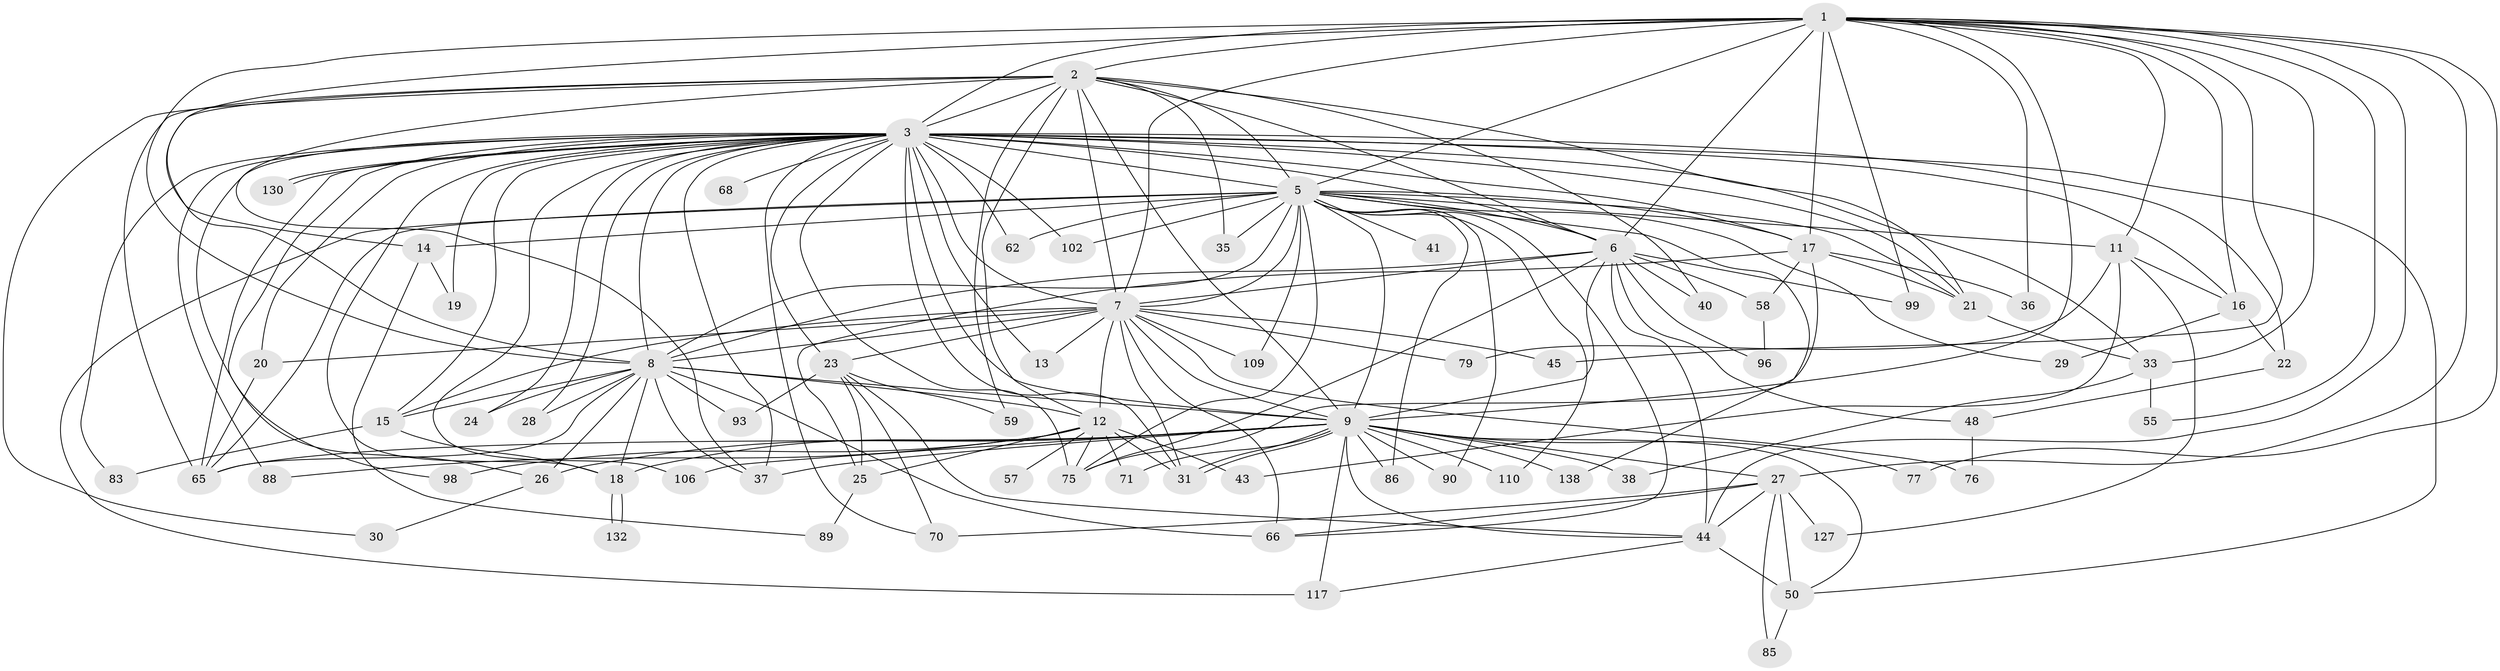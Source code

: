 // original degree distribution, {23: 0.013422818791946308, 32: 0.006711409395973154, 26: 0.006711409395973154, 29: 0.006711409395973154, 18: 0.006711409395973154, 24: 0.006711409395973154, 19: 0.006711409395973154, 28: 0.006711409395973154, 25: 0.006711409395973154, 6: 0.040268456375838924, 5: 0.06040268456375839, 2: 0.6174496644295302, 9: 0.020134228187919462, 7: 0.013422818791946308, 3: 0.12751677852348994, 4: 0.04697986577181208, 8: 0.006711409395973154}
// Generated by graph-tools (version 1.1) at 2025/17/03/04/25 18:17:24]
// undirected, 74 vertices, 189 edges
graph export_dot {
graph [start="1"]
  node [color=gray90,style=filled];
  1 [super="+78+72+61"];
  2 [super="+73+122+144+131+137"];
  3 [super="+107+113+4+42+97+53+91"];
  5 [super="+10"];
  6;
  7 [super="+34+63"];
  8 [super="+100"];
  9;
  11;
  12 [super="+39"];
  13;
  14 [super="+103"];
  15 [super="+74"];
  16 [super="+69"];
  17 [super="+32"];
  18 [super="+133"];
  19;
  20;
  21 [super="+128+142"];
  22;
  23 [super="+101"];
  24;
  25;
  26;
  27;
  28;
  29;
  30;
  31 [super="+67+87"];
  33;
  35 [super="+54"];
  36;
  37;
  38;
  40;
  41;
  43;
  44 [super="+108+105+104+51"];
  45;
  48;
  50 [super="+81"];
  55;
  57;
  58;
  59;
  62;
  65 [super="+136+120+84"];
  66 [super="+114+94"];
  68;
  70 [super="+135"];
  71;
  75 [super="+124+115"];
  76;
  77;
  79;
  83;
  85;
  86;
  88;
  89;
  90;
  93;
  96;
  98;
  99;
  102 [super="+125"];
  106;
  109;
  110;
  117 [super="+149"];
  127;
  130 [super="+146"];
  132;
  138;
  1 -- 2;
  1 -- 3 [weight=3];
  1 -- 5 [weight=4];
  1 -- 6;
  1 -- 7;
  1 -- 8;
  1 -- 9;
  1 -- 11;
  1 -- 16;
  1 -- 27;
  1 -- 33;
  1 -- 36;
  1 -- 45;
  1 -- 55;
  1 -- 77;
  1 -- 44;
  1 -- 14;
  1 -- 99;
  1 -- 17;
  2 -- 3 [weight=4];
  2 -- 5 [weight=3];
  2 -- 6 [weight=2];
  2 -- 7;
  2 -- 8 [weight=2];
  2 -- 9 [weight=2];
  2 -- 12 [weight=2];
  2 -- 30;
  2 -- 35;
  2 -- 40;
  2 -- 59;
  2 -- 65;
  2 -- 21;
  2 -- 37;
  3 -- 5 [weight=6];
  3 -- 6 [weight=2];
  3 -- 7 [weight=4];
  3 -- 8 [weight=3];
  3 -- 9 [weight=2];
  3 -- 13;
  3 -- 20;
  3 -- 21 [weight=2];
  3 -- 50;
  3 -- 65;
  3 -- 68 [weight=2];
  3 -- 83;
  3 -- 88;
  3 -- 98;
  3 -- 130 [weight=2];
  3 -- 130;
  3 -- 33;
  3 -- 70;
  3 -- 75;
  3 -- 15 [weight=4];
  3 -- 16 [weight=2];
  3 -- 17 [weight=2];
  3 -- 18;
  3 -- 19;
  3 -- 22 [weight=2];
  3 -- 23 [weight=3];
  3 -- 24;
  3 -- 26;
  3 -- 28;
  3 -- 31;
  3 -- 102;
  3 -- 106;
  3 -- 62;
  3 -- 37;
  5 -- 6 [weight=2];
  5 -- 7 [weight=4];
  5 -- 8 [weight=3];
  5 -- 9 [weight=2];
  5 -- 14 [weight=2];
  5 -- 35 [weight=2];
  5 -- 41 [weight=2];
  5 -- 62;
  5 -- 90;
  5 -- 102 [weight=2];
  5 -- 109;
  5 -- 110;
  5 -- 117;
  5 -- 138;
  5 -- 66 [weight=2];
  5 -- 21 [weight=2];
  5 -- 11;
  5 -- 17;
  5 -- 86;
  5 -- 29;
  5 -- 65;
  5 -- 75 [weight=2];
  6 -- 7 [weight=2];
  6 -- 8;
  6 -- 9;
  6 -- 40;
  6 -- 48;
  6 -- 58;
  6 -- 75;
  6 -- 96;
  6 -- 99;
  6 -- 44;
  7 -- 8 [weight=2];
  7 -- 9;
  7 -- 13;
  7 -- 15 [weight=2];
  7 -- 20;
  7 -- 23;
  7 -- 76;
  7 -- 79;
  7 -- 109;
  7 -- 31;
  7 -- 66;
  7 -- 45;
  7 -- 12;
  8 -- 9;
  8 -- 12;
  8 -- 18;
  8 -- 24;
  8 -- 26;
  8 -- 28;
  8 -- 37;
  8 -- 93;
  8 -- 65;
  8 -- 66;
  8 -- 15;
  9 -- 18;
  9 -- 26;
  9 -- 27;
  9 -- 31;
  9 -- 31;
  9 -- 37;
  9 -- 38;
  9 -- 44;
  9 -- 65;
  9 -- 71;
  9 -- 77;
  9 -- 86;
  9 -- 90;
  9 -- 106;
  9 -- 110;
  9 -- 117;
  9 -- 138;
  9 -- 50;
  11 -- 16;
  11 -- 43;
  11 -- 79;
  11 -- 127;
  12 -- 57 [weight=2];
  12 -- 31;
  12 -- 98;
  12 -- 71;
  12 -- 75;
  12 -- 43;
  12 -- 88;
  12 -- 25;
  14 -- 19;
  14 -- 89;
  15 -- 83;
  15 -- 18;
  16 -- 22;
  16 -- 29;
  17 -- 25;
  17 -- 58;
  17 -- 75;
  17 -- 21;
  17 -- 36;
  18 -- 132;
  18 -- 132;
  20 -- 65;
  21 -- 33;
  22 -- 48;
  23 -- 25;
  23 -- 59;
  23 -- 93;
  23 -- 70;
  23 -- 44;
  25 -- 89;
  26 -- 30;
  27 -- 44;
  27 -- 50;
  27 -- 66;
  27 -- 70;
  27 -- 85;
  27 -- 127;
  33 -- 38;
  33 -- 55;
  44 -- 50;
  44 -- 117;
  48 -- 76;
  50 -- 85;
  58 -- 96;
}
